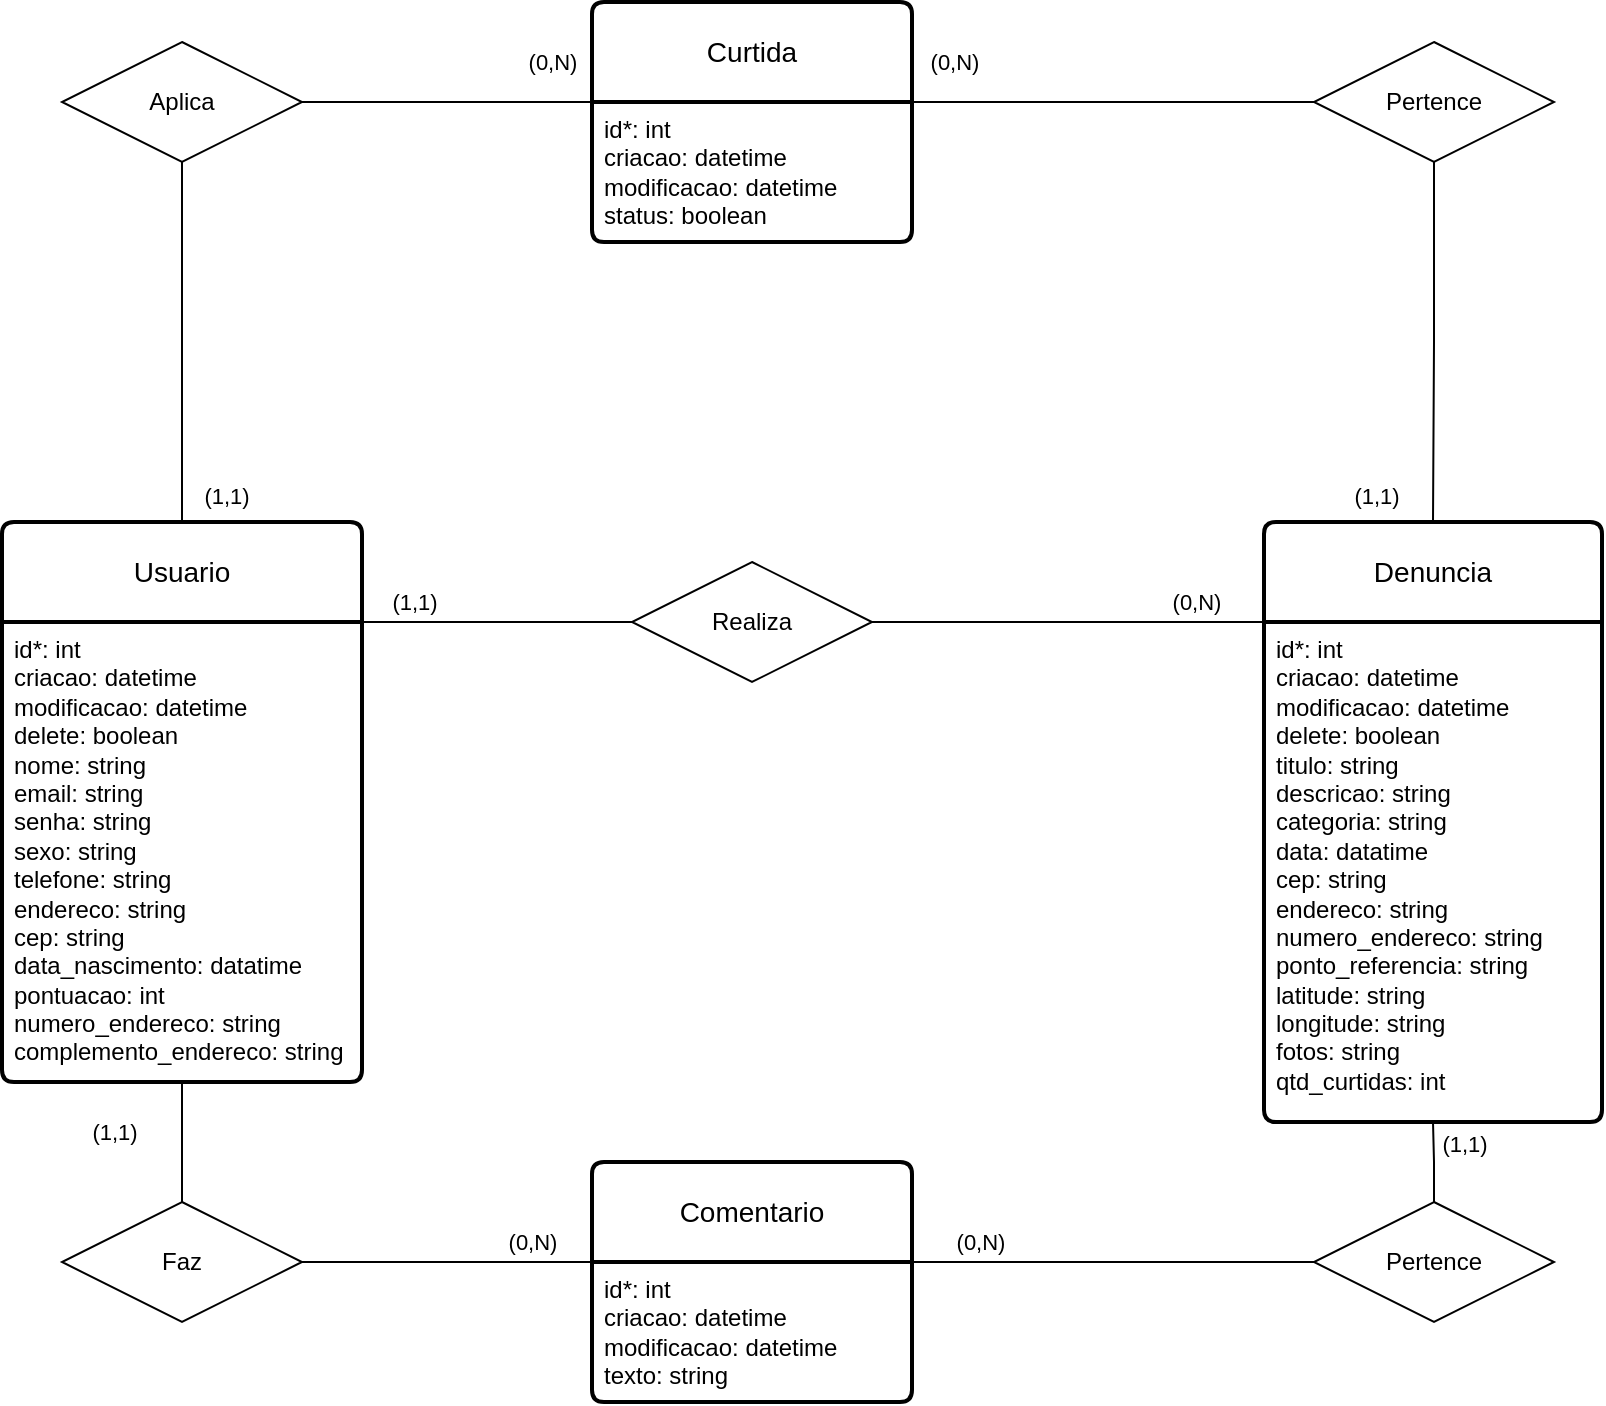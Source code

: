 <mxfile version="24.7.12">
  <diagram name="Página-1" id="1zV4iwUypR8e0MVHayEE">
    <mxGraphModel dx="1249" dy="657" grid="1" gridSize="10" guides="1" tooltips="1" connect="1" arrows="1" fold="1" page="1" pageScale="1" pageWidth="827" pageHeight="1169" math="0" shadow="0">
      <root>
        <mxCell id="0" />
        <mxCell id="1" parent="0" />
        <mxCell id="UjR5NTW4FBaqfDH6AvVc-43" value="Usuario" style="swimlane;childLayout=stackLayout;horizontal=1;startSize=50;horizontalStack=0;rounded=1;fontSize=14;fontStyle=0;strokeWidth=2;resizeParent=0;resizeLast=1;shadow=0;dashed=0;align=center;arcSize=4;whiteSpace=wrap;html=1;" vertex="1" parent="1">
          <mxGeometry x="14" y="300" width="180" height="280" as="geometry" />
        </mxCell>
        <mxCell id="UjR5NTW4FBaqfDH6AvVc-44" value="&lt;font style=&quot;font-size: 12px;&quot;&gt;id*: int&lt;/font&gt;&lt;div&gt;&lt;font style=&quot;font-size: 12px;&quot;&gt;criacao: datetime&lt;/font&gt;&lt;/div&gt;&lt;div&gt;&lt;font style=&quot;font-size: 12px;&quot;&gt;modificacao: datetime&lt;/font&gt;&lt;/div&gt;&lt;div&gt;&lt;font style=&quot;font-size: 12px;&quot;&gt;delete: boolean&lt;br&gt;nome: string&lt;br&gt;email: string&lt;br&gt;senha: string&lt;/font&gt;&lt;/div&gt;&lt;div&gt;&lt;font style=&quot;font-size: 12px;&quot;&gt;sexo: string&lt;/font&gt;&lt;/div&gt;&lt;div&gt;&lt;font style=&quot;font-size: 12px;&quot;&gt;telefone: string&lt;br&gt;endereco: string&lt;br&gt;cep: string&lt;br&gt;&lt;/font&gt;&lt;div style=&quot;&quot;&gt;&lt;font style=&quot;font-size: 12px;&quot;&gt;&lt;font style=&quot;font-size: 12px;&quot;&gt;data_nascimento: datatime&lt;br&gt;pontuacao: int&lt;br&gt;&lt;/font&gt;numero_endereco: string&lt;/font&gt;&lt;/div&gt;&lt;/div&gt;&lt;div style=&quot;&quot;&gt;&lt;font style=&quot;font-size: 12px;&quot;&gt;complemento_endereco: string&lt;/font&gt;&lt;/div&gt;" style="align=left;strokeColor=none;fillColor=none;spacingLeft=4;fontSize=12;verticalAlign=top;resizable=0;rotatable=0;part=1;html=1;" vertex="1" parent="UjR5NTW4FBaqfDH6AvVc-43">
          <mxGeometry y="50" width="180" height="230" as="geometry" />
        </mxCell>
        <mxCell id="UjR5NTW4FBaqfDH6AvVc-45" value="Denuncia" style="swimlane;childLayout=stackLayout;horizontal=1;startSize=50;horizontalStack=0;rounded=1;fontSize=14;fontStyle=0;strokeWidth=2;resizeParent=0;resizeLast=1;shadow=0;dashed=0;align=center;arcSize=4;whiteSpace=wrap;html=1;" vertex="1" parent="1">
          <mxGeometry x="645" y="300" width="169" height="300" as="geometry" />
        </mxCell>
        <mxCell id="UjR5NTW4FBaqfDH6AvVc-46" value="&lt;font style=&quot;font-size: 12px;&quot;&gt;id*: int&lt;/font&gt;&lt;div&gt;&lt;font style=&quot;font-size: 12px;&quot;&gt;&lt;div style=&quot;&quot;&gt;&lt;font style=&quot;font-size: 12px;&quot;&gt;criacao: datetime&lt;/font&gt;&lt;/div&gt;&lt;div style=&quot;&quot;&gt;&lt;font style=&quot;font-size: 12px;&quot;&gt;modificacao: datetime&lt;/font&gt;&lt;/div&gt;&lt;div style=&quot;&quot;&gt;&lt;font style=&quot;font-size: 12px;&quot;&gt;delete: boolean&lt;/font&gt;&lt;/div&gt;titulo: string&lt;br&gt;descricao: string&lt;br&gt;categoria: string&lt;br&gt;data: datatime&lt;br&gt;cep: string&lt;/font&gt;&lt;/div&gt;&lt;div&gt;&lt;font style=&quot;font-size: 12px;&quot;&gt;endereco: string&lt;br&gt;numero_endereco: string&lt;/font&gt;&lt;/div&gt;&lt;div&gt;&lt;font style=&quot;font-size: 12px;&quot;&gt;ponto_referencia: string&lt;/font&gt;&lt;/div&gt;&lt;div&gt;&lt;div&gt;&lt;span style=&quot;background-color: initial;&quot;&gt;&lt;font style=&quot;font-size: 12px;&quot;&gt;latitude: string&lt;/font&gt;&lt;/span&gt;&lt;div style=&quot;&quot;&gt;&lt;font style=&quot;font-size: 12px;&quot;&gt;&lt;font style=&quot;font-size: 12px;&quot;&gt;longitude: string&lt;br&gt;&lt;/font&gt;fotos: string&lt;/font&gt;&lt;/div&gt;&lt;div style=&quot;&quot;&gt;&lt;font style=&quot;font-size: 12px;&quot;&gt;qtd_curtidas: int&lt;/font&gt;&lt;/div&gt;&lt;/div&gt;&lt;/div&gt;" style="align=left;strokeColor=none;fillColor=none;spacingLeft=4;fontSize=12;verticalAlign=top;resizable=0;rotatable=0;part=1;html=1;" vertex="1" parent="UjR5NTW4FBaqfDH6AvVc-45">
          <mxGeometry y="50" width="169" height="250" as="geometry" />
        </mxCell>
        <mxCell id="UjR5NTW4FBaqfDH6AvVc-47" value="Comentario" style="swimlane;childLayout=stackLayout;horizontal=1;startSize=50;horizontalStack=0;rounded=1;fontSize=14;fontStyle=0;strokeWidth=2;resizeParent=0;resizeLast=1;shadow=0;align=center;arcSize=4;whiteSpace=wrap;html=1;" vertex="1" parent="1">
          <mxGeometry x="309" y="620" width="160" height="120" as="geometry" />
        </mxCell>
        <mxCell id="UjR5NTW4FBaqfDH6AvVc-48" value="&lt;div&gt;&lt;font style=&quot;font-size: 12px;&quot;&gt;id*: int&lt;/font&gt;&lt;/div&gt;&lt;div&gt;&lt;div&gt;&lt;font style=&quot;font-size: 12px;&quot;&gt;criacao: datetime&lt;/font&gt;&lt;/div&gt;&lt;span style=&quot;background-color: initial;&quot;&gt;&lt;font style=&quot;font-size: 12px;&quot;&gt;modificacao: datetime&lt;/font&gt;&lt;/span&gt;&lt;/div&gt;&lt;div&gt;&lt;span style=&quot;background-color: initial;&quot;&gt;&lt;font style=&quot;font-size: 12px;&quot;&gt;texto: string&lt;/font&gt;&lt;/span&gt;&lt;/div&gt;" style="align=left;strokeColor=none;fillColor=none;spacingLeft=4;fontSize=12;verticalAlign=top;resizable=0;rotatable=0;part=1;html=1;" vertex="1" parent="UjR5NTW4FBaqfDH6AvVc-47">
          <mxGeometry y="50" width="160" height="70" as="geometry" />
        </mxCell>
        <mxCell id="UjR5NTW4FBaqfDH6AvVc-49" value="Curtida" style="swimlane;childLayout=stackLayout;horizontal=1;startSize=50;horizontalStack=0;rounded=1;fontSize=14;fontStyle=0;strokeWidth=2;resizeParent=0;resizeLast=1;shadow=0;align=center;arcSize=4;whiteSpace=wrap;html=1;" vertex="1" parent="1">
          <mxGeometry x="309" y="40" width="160" height="120" as="geometry" />
        </mxCell>
        <mxCell id="UjR5NTW4FBaqfDH6AvVc-50" value="&lt;div&gt;&lt;font style=&quot;font-size: 12px;&quot;&gt;id*: int&lt;/font&gt;&lt;/div&gt;&lt;div&gt;&lt;font style=&quot;font-size: 12px;&quot;&gt;criacao: datetime&lt;br&gt;&lt;/font&gt;&lt;/div&gt;&lt;div&gt;&lt;font style=&quot;font-size: 12px;&quot;&gt;modificacao: datetime&lt;br&gt;&lt;/font&gt;&lt;/div&gt;&lt;font style=&quot;font-size: 12px;&quot;&gt;status: boolean&lt;/font&gt;" style="align=left;strokeColor=none;fillColor=none;spacingLeft=4;fontSize=12;verticalAlign=top;resizable=0;rotatable=0;part=1;html=1;" vertex="1" parent="UjR5NTW4FBaqfDH6AvVc-49">
          <mxGeometry y="50" width="160" height="70" as="geometry" />
        </mxCell>
        <mxCell id="UjR5NTW4FBaqfDH6AvVc-51" style="edgeStyle=orthogonalEdgeStyle;rounded=0;orthogonalLoop=1;jettySize=auto;html=1;exitX=0.5;exitY=0;exitDx=0;exitDy=0;entryX=0.5;entryY=1;entryDx=0;entryDy=0;endArrow=none;endFill=0;" edge="1" parent="1" source="UjR5NTW4FBaqfDH6AvVc-43" target="UjR5NTW4FBaqfDH6AvVc-70">
          <mxGeometry relative="1" as="geometry">
            <mxPoint x="210" y="330" as="sourcePoint" />
          </mxGeometry>
        </mxCell>
        <mxCell id="UjR5NTW4FBaqfDH6AvVc-52" style="rounded=0;orthogonalLoop=1;jettySize=auto;html=1;exitX=1;exitY=0.5;exitDx=0;exitDy=0;entryX=0;entryY=0;entryDx=0;entryDy=0;endArrow=none;endFill=0;" edge="1" parent="1" source="UjR5NTW4FBaqfDH6AvVc-54" target="UjR5NTW4FBaqfDH6AvVc-46">
          <mxGeometry relative="1" as="geometry">
            <mxPoint x="560" y="350" as="targetPoint" />
          </mxGeometry>
        </mxCell>
        <mxCell id="UjR5NTW4FBaqfDH6AvVc-53" value="(0,N)" style="edgeLabel;html=1;align=center;verticalAlign=middle;resizable=0;points=[];" vertex="1" connectable="0" parent="UjR5NTW4FBaqfDH6AvVc-52">
          <mxGeometry x="0.653" y="2" relative="1" as="geometry">
            <mxPoint y="-8" as="offset" />
          </mxGeometry>
        </mxCell>
        <mxCell id="UjR5NTW4FBaqfDH6AvVc-54" value="Realiza" style="shape=rhombus;perimeter=rhombusPerimeter;whiteSpace=wrap;html=1;align=center;" vertex="1" parent="1">
          <mxGeometry x="329" y="320" width="120" height="60" as="geometry" />
        </mxCell>
        <mxCell id="UjR5NTW4FBaqfDH6AvVc-55" value="" style="endArrow=none;html=1;rounded=0;exitX=1;exitY=0;exitDx=0;exitDy=0;entryX=0;entryY=0.5;entryDx=0;entryDy=0;" edge="1" parent="1" source="UjR5NTW4FBaqfDH6AvVc-44" target="UjR5NTW4FBaqfDH6AvVc-54">
          <mxGeometry relative="1" as="geometry">
            <mxPoint x="260" y="350" as="sourcePoint" />
            <mxPoint x="420" y="390" as="targetPoint" />
          </mxGeometry>
        </mxCell>
        <mxCell id="UjR5NTW4FBaqfDH6AvVc-56" value="(1,1)" style="edgeLabel;html=1;align=center;verticalAlign=middle;resizable=0;points=[];" vertex="1" connectable="0" parent="UjR5NTW4FBaqfDH6AvVc-55">
          <mxGeometry x="-0.619" y="-1" relative="1" as="geometry">
            <mxPoint y="-11" as="offset" />
          </mxGeometry>
        </mxCell>
        <mxCell id="UjR5NTW4FBaqfDH6AvVc-57" style="edgeStyle=orthogonalEdgeStyle;rounded=0;orthogonalLoop=1;jettySize=auto;html=1;exitX=0;exitY=0;exitDx=0;exitDy=0;entryX=1;entryY=0.5;entryDx=0;entryDy=0;endArrow=none;endFill=0;" edge="1" parent="1" source="UjR5NTW4FBaqfDH6AvVc-48" target="UjR5NTW4FBaqfDH6AvVc-63">
          <mxGeometry relative="1" as="geometry">
            <mxPoint x="340" y="670" as="sourcePoint" />
            <Array as="points">
              <mxPoint x="300" y="670" />
            </Array>
          </mxGeometry>
        </mxCell>
        <mxCell id="UjR5NTW4FBaqfDH6AvVc-58" value="(0,N)" style="edgeLabel;html=1;align=center;verticalAlign=middle;resizable=0;points=[];" vertex="1" connectable="0" parent="UjR5NTW4FBaqfDH6AvVc-57">
          <mxGeometry x="-0.7" y="-1" relative="1" as="geometry">
            <mxPoint x="-8" y="-9" as="offset" />
          </mxGeometry>
        </mxCell>
        <mxCell id="UjR5NTW4FBaqfDH6AvVc-59" style="edgeStyle=orthogonalEdgeStyle;rounded=0;orthogonalLoop=1;jettySize=auto;html=1;exitX=1;exitY=0;exitDx=0;exitDy=0;entryX=0;entryY=0.5;entryDx=0;entryDy=0;endArrow=none;endFill=0;" edge="1" parent="1" source="UjR5NTW4FBaqfDH6AvVc-50" target="UjR5NTW4FBaqfDH6AvVc-72">
          <mxGeometry relative="1" as="geometry">
            <mxPoint x="450" y="210" as="sourcePoint" />
            <Array as="points">
              <mxPoint x="670" y="90" />
            </Array>
          </mxGeometry>
        </mxCell>
        <mxCell id="UjR5NTW4FBaqfDH6AvVc-60" value="(0,N)" style="edgeLabel;html=1;align=center;verticalAlign=middle;resizable=0;points=[];" vertex="1" connectable="0" parent="UjR5NTW4FBaqfDH6AvVc-59">
          <mxGeometry x="-0.42" y="-2" relative="1" as="geometry">
            <mxPoint x="-38" y="-22" as="offset" />
          </mxGeometry>
        </mxCell>
        <mxCell id="UjR5NTW4FBaqfDH6AvVc-61" style="edgeStyle=orthogonalEdgeStyle;rounded=0;orthogonalLoop=1;jettySize=auto;html=1;exitX=0.5;exitY=0;exitDx=0;exitDy=0;entryX=0.5;entryY=1;entryDx=0;entryDy=0;endArrow=none;endFill=0;" edge="1" parent="1" source="UjR5NTW4FBaqfDH6AvVc-63" target="UjR5NTW4FBaqfDH6AvVc-44">
          <mxGeometry relative="1" as="geometry">
            <mxPoint x="210" y="370" as="targetPoint" />
          </mxGeometry>
        </mxCell>
        <mxCell id="UjR5NTW4FBaqfDH6AvVc-62" value="(1,1)" style="edgeLabel;html=1;align=center;verticalAlign=middle;resizable=0;points=[];" vertex="1" connectable="0" parent="UjR5NTW4FBaqfDH6AvVc-61">
          <mxGeometry x="0.625" y="2" relative="1" as="geometry">
            <mxPoint x="-32" y="14" as="offset" />
          </mxGeometry>
        </mxCell>
        <mxCell id="UjR5NTW4FBaqfDH6AvVc-63" value="Faz" style="shape=rhombus;perimeter=rhombusPerimeter;whiteSpace=wrap;html=1;align=center;" vertex="1" parent="1">
          <mxGeometry x="44" y="640" width="120" height="60" as="geometry" />
        </mxCell>
        <mxCell id="UjR5NTW4FBaqfDH6AvVc-64" style="edgeStyle=orthogonalEdgeStyle;rounded=0;orthogonalLoop=1;jettySize=auto;html=1;exitX=0.5;exitY=0;exitDx=0;exitDy=0;entryX=0.5;entryY=1;entryDx=0;entryDy=0;endArrow=none;endFill=0;" edge="1" parent="1" source="UjR5NTW4FBaqfDH6AvVc-68" target="UjR5NTW4FBaqfDH6AvVc-46">
          <mxGeometry relative="1" as="geometry">
            <mxPoint x="610" y="370" as="targetPoint" />
          </mxGeometry>
        </mxCell>
        <mxCell id="UjR5NTW4FBaqfDH6AvVc-65" value="(1,1)" style="edgeLabel;html=1;align=center;verticalAlign=middle;resizable=0;points=[];" vertex="1" connectable="0" parent="UjR5NTW4FBaqfDH6AvVc-64">
          <mxGeometry x="0.575" y="1" relative="1" as="geometry">
            <mxPoint x="16" y="2" as="offset" />
          </mxGeometry>
        </mxCell>
        <mxCell id="UjR5NTW4FBaqfDH6AvVc-66" style="edgeStyle=orthogonalEdgeStyle;rounded=0;orthogonalLoop=1;jettySize=auto;html=1;exitX=0;exitY=0.5;exitDx=0;exitDy=0;entryX=1;entryY=0;entryDx=0;entryDy=0;endArrow=none;endFill=0;" edge="1" parent="1" source="UjR5NTW4FBaqfDH6AvVc-68" target="UjR5NTW4FBaqfDH6AvVc-48">
          <mxGeometry relative="1" as="geometry">
            <Array as="points">
              <mxPoint x="529" y="670" />
              <mxPoint x="529" y="670" />
            </Array>
            <mxPoint x="440" y="670" as="targetPoint" />
          </mxGeometry>
        </mxCell>
        <mxCell id="UjR5NTW4FBaqfDH6AvVc-67" value="(0,N)" style="edgeLabel;html=1;align=center;verticalAlign=middle;resizable=0;points=[];" vertex="1" connectable="0" parent="UjR5NTW4FBaqfDH6AvVc-66">
          <mxGeometry x="0.66" y="-1" relative="1" as="geometry">
            <mxPoint y="-9" as="offset" />
          </mxGeometry>
        </mxCell>
        <mxCell id="UjR5NTW4FBaqfDH6AvVc-68" value="Pertence" style="shape=rhombus;perimeter=rhombusPerimeter;whiteSpace=wrap;html=1;align=center;" vertex="1" parent="1">
          <mxGeometry x="670" y="640" width="120" height="60" as="geometry" />
        </mxCell>
        <mxCell id="UjR5NTW4FBaqfDH6AvVc-69" style="edgeStyle=orthogonalEdgeStyle;rounded=0;orthogonalLoop=1;jettySize=auto;html=1;exitX=1;exitY=0.5;exitDx=0;exitDy=0;entryX=0;entryY=0;entryDx=0;entryDy=0;endArrow=none;endFill=0;" edge="1" parent="1" source="UjR5NTW4FBaqfDH6AvVc-70" target="UjR5NTW4FBaqfDH6AvVc-50">
          <mxGeometry relative="1" as="geometry">
            <mxPoint x="350" y="210" as="targetPoint" />
            <Array as="points">
              <mxPoint x="289" y="90" />
              <mxPoint x="289" y="90" />
            </Array>
          </mxGeometry>
        </mxCell>
        <mxCell id="UjR5NTW4FBaqfDH6AvVc-70" value="Aplica" style="shape=rhombus;perimeter=rhombusPerimeter;whiteSpace=wrap;html=1;align=center;" vertex="1" parent="1">
          <mxGeometry x="44" y="60" width="120" height="60" as="geometry" />
        </mxCell>
        <mxCell id="UjR5NTW4FBaqfDH6AvVc-71" style="edgeStyle=orthogonalEdgeStyle;rounded=0;orthogonalLoop=1;jettySize=auto;html=1;exitX=0.5;exitY=1;exitDx=0;exitDy=0;entryX=0.5;entryY=0;entryDx=0;entryDy=0;endArrow=none;endFill=0;" edge="1" parent="1" source="UjR5NTW4FBaqfDH6AvVc-72" target="UjR5NTW4FBaqfDH6AvVc-45">
          <mxGeometry relative="1" as="geometry">
            <mxPoint x="610" y="330" as="targetPoint" />
          </mxGeometry>
        </mxCell>
        <mxCell id="UjR5NTW4FBaqfDH6AvVc-72" value="Pertence" style="shape=rhombus;perimeter=rhombusPerimeter;whiteSpace=wrap;html=1;align=center;" vertex="1" parent="1">
          <mxGeometry x="670" y="60" width="120" height="60" as="geometry" />
        </mxCell>
        <mxCell id="UjR5NTW4FBaqfDH6AvVc-73" value="(1,1)" style="edgeLabel;html=1;align=center;verticalAlign=middle;resizable=0;points=[];" vertex="1" connectable="0" parent="1">
          <mxGeometry x="705" y="340" as="geometry">
            <mxPoint x="-4" y="-53" as="offset" />
          </mxGeometry>
        </mxCell>
        <mxCell id="UjR5NTW4FBaqfDH6AvVc-74" value="(1,1)" style="edgeLabel;html=1;align=center;verticalAlign=middle;resizable=0;points=[];" vertex="1" connectable="0" parent="1">
          <mxGeometry x="130" y="340" as="geometry">
            <mxPoint x="-4" y="-53" as="offset" />
          </mxGeometry>
        </mxCell>
        <mxCell id="UjR5NTW4FBaqfDH6AvVc-75" value="(0,N)" style="edgeLabel;html=1;align=center;verticalAlign=middle;resizable=0;points=[];" vertex="1" connectable="0" parent="1">
          <mxGeometry x="289" y="70" as="geometry" />
        </mxCell>
      </root>
    </mxGraphModel>
  </diagram>
</mxfile>
